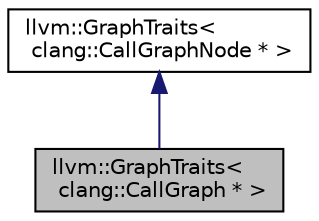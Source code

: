 digraph "llvm::GraphTraits&lt; clang::CallGraph * &gt;"
{
 // LATEX_PDF_SIZE
  bgcolor="transparent";
  edge [fontname="Helvetica",fontsize="10",labelfontname="Helvetica",labelfontsize="10"];
  node [fontname="Helvetica",fontsize="10",shape=record];
  Node1 [label="llvm::GraphTraits\<\l clang::CallGraph * \>",height=0.2,width=0.4,color="black", fillcolor="grey75", style="filled", fontcolor="black",tooltip=" "];
  Node2 -> Node1 [dir="back",color="midnightblue",fontsize="10",style="solid",fontname="Helvetica"];
  Node2 [label="llvm::GraphTraits\<\l clang::CallGraphNode * \>",height=0.2,width=0.4,color="black",URL="$structllvm_1_1GraphTraits_3_01clang_1_1CallGraphNode_01_5_01_4.html",tooltip=" "];
}
